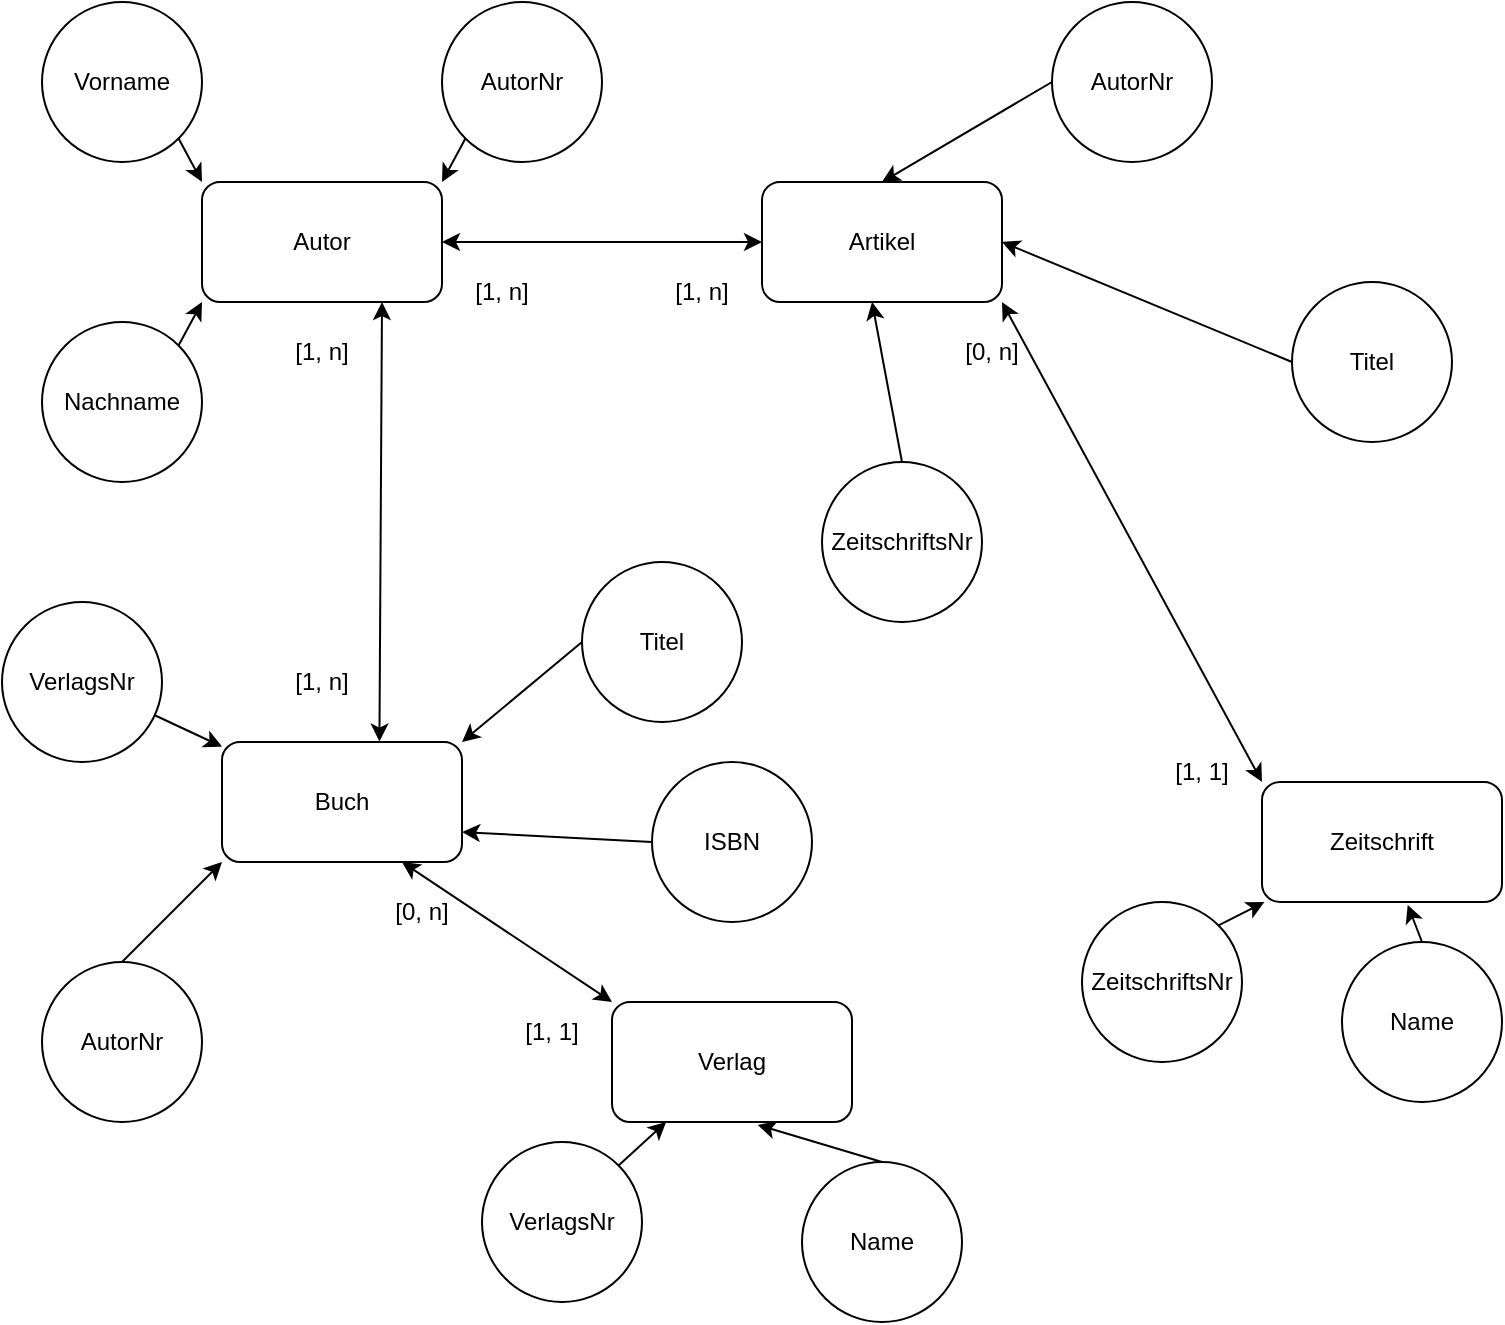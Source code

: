 <mxfile>
    <diagram id="BUyB5_61RpJ3Gz-OOt8A" name="Page-1">
        <mxGraphModel dx="1597" dy="676" grid="1" gridSize="10" guides="1" tooltips="1" connect="1" arrows="1" fold="1" page="1" pageScale="1" pageWidth="850" pageHeight="1100" math="0" shadow="0">
            <root>
                <mxCell id="0"/>
                <mxCell id="1" parent="0"/>
                <mxCell id="2" value="Autor" style="rounded=1;whiteSpace=wrap;html=1;" vertex="1" parent="1">
                    <mxGeometry x="120" y="110" width="120" height="60" as="geometry"/>
                </mxCell>
                <mxCell id="3" value="Buch" style="rounded=1;whiteSpace=wrap;html=1;" vertex="1" parent="1">
                    <mxGeometry x="130" y="390" width="120" height="60" as="geometry"/>
                </mxCell>
                <mxCell id="4" value="Artikel" style="rounded=1;whiteSpace=wrap;html=1;" vertex="1" parent="1">
                    <mxGeometry x="400" y="110" width="120" height="60" as="geometry"/>
                </mxCell>
                <mxCell id="18" style="html=1;exitX=1;exitY=1;exitDx=0;exitDy=0;entryX=0;entryY=0;entryDx=0;entryDy=0;" edge="1" parent="1" source="6" target="2">
                    <mxGeometry relative="1" as="geometry"/>
                </mxCell>
                <mxCell id="6" value="Vorname" style="ellipse;whiteSpace=wrap;html=1;aspect=fixed;" vertex="1" parent="1">
                    <mxGeometry x="40" y="20" width="80" height="80" as="geometry"/>
                </mxCell>
                <mxCell id="19" style="edgeStyle=none;html=1;exitX=1;exitY=0;exitDx=0;exitDy=0;entryX=0;entryY=1;entryDx=0;entryDy=0;" edge="1" parent="1" source="7" target="2">
                    <mxGeometry relative="1" as="geometry"/>
                </mxCell>
                <mxCell id="7" value="Nachname" style="ellipse;whiteSpace=wrap;html=1;aspect=fixed;" vertex="1" parent="1">
                    <mxGeometry x="40" y="180" width="80" height="80" as="geometry"/>
                </mxCell>
                <mxCell id="22" style="html=1;exitX=0;exitY=0.5;exitDx=0;exitDy=0;entryX=1;entryY=0;entryDx=0;entryDy=0;" edge="1" parent="1" source="20" target="3">
                    <mxGeometry relative="1" as="geometry"/>
                </mxCell>
                <mxCell id="20" value="Titel" style="ellipse;whiteSpace=wrap;html=1;aspect=fixed;" vertex="1" parent="1">
                    <mxGeometry x="310" y="300" width="80" height="80" as="geometry"/>
                </mxCell>
                <mxCell id="23" style="edgeStyle=none;html=1;exitX=0;exitY=0.5;exitDx=0;exitDy=0;entryX=1;entryY=0.75;entryDx=0;entryDy=0;" edge="1" parent="1" source="21" target="3">
                    <mxGeometry relative="1" as="geometry">
                        <mxPoint x="180" y="460" as="targetPoint"/>
                    </mxGeometry>
                </mxCell>
                <mxCell id="21" value="ISBN" style="ellipse;whiteSpace=wrap;html=1;aspect=fixed;" vertex="1" parent="1">
                    <mxGeometry x="345" y="400" width="80" height="80" as="geometry"/>
                </mxCell>
                <mxCell id="38" style="edgeStyle=none;html=1;exitX=0;exitY=0.5;exitDx=0;exitDy=0;entryX=1;entryY=0.5;entryDx=0;entryDy=0;" edge="1" parent="1" source="24" target="4">
                    <mxGeometry relative="1" as="geometry"/>
                </mxCell>
                <mxCell id="24" value="Titel" style="ellipse;whiteSpace=wrap;html=1;aspect=fixed;" vertex="1" parent="1">
                    <mxGeometry x="665" y="160" width="80" height="80" as="geometry"/>
                </mxCell>
                <mxCell id="28" style="edgeStyle=none;html=1;exitX=0.5;exitY=0;exitDx=0;exitDy=0;entryX=0.5;entryY=0;entryDx=0;entryDy=0;" edge="1" parent="1" source="25">
                    <mxGeometry relative="1" as="geometry">
                        <mxPoint x="455" y="170" as="targetPoint"/>
                    </mxGeometry>
                </mxCell>
                <mxCell id="25" value="ZeitschriftsNr" style="ellipse;whiteSpace=wrap;html=1;aspect=fixed;" vertex="1" parent="1">
                    <mxGeometry x="430" y="250" width="80" height="80" as="geometry"/>
                </mxCell>
                <mxCell id="32" value="" style="edgeStyle=none;html=1;" edge="1" parent="1" source="29" target="3">
                    <mxGeometry relative="1" as="geometry"/>
                </mxCell>
                <mxCell id="29" value="VerlagsNr" style="ellipse;whiteSpace=wrap;html=1;aspect=fixed;" vertex="1" parent="1">
                    <mxGeometry x="20" y="320" width="80" height="80" as="geometry"/>
                </mxCell>
                <mxCell id="33" value="Verlag" style="rounded=1;whiteSpace=wrap;html=1;" vertex="1" parent="1">
                    <mxGeometry x="325" y="520" width="120" height="60" as="geometry"/>
                </mxCell>
                <mxCell id="39" style="html=1;exitX=1;exitY=0;exitDx=0;exitDy=0;" edge="1" parent="1" source="35" target="33">
                    <mxGeometry relative="1" as="geometry"/>
                </mxCell>
                <mxCell id="35" value="VerlagsNr" style="ellipse;whiteSpace=wrap;html=1;aspect=fixed;" vertex="1" parent="1">
                    <mxGeometry x="260" y="590" width="80" height="80" as="geometry"/>
                </mxCell>
                <mxCell id="40" style="edgeStyle=none;html=1;exitX=0.5;exitY=0;exitDx=0;exitDy=0;entryX=0.607;entryY=1.024;entryDx=0;entryDy=0;entryPerimeter=0;" edge="1" parent="1" source="36" target="33">
                    <mxGeometry relative="1" as="geometry"/>
                </mxCell>
                <mxCell id="36" value="Name" style="ellipse;whiteSpace=wrap;html=1;aspect=fixed;" vertex="1" parent="1">
                    <mxGeometry x="420" y="600" width="80" height="80" as="geometry"/>
                </mxCell>
                <mxCell id="42" value="Zeitschrift" style="rounded=1;whiteSpace=wrap;html=1;" vertex="1" parent="1">
                    <mxGeometry x="650" y="410" width="120" height="60" as="geometry"/>
                </mxCell>
                <mxCell id="43" style="html=1;exitX=1;exitY=0;exitDx=0;exitDy=0;" edge="1" parent="1" source="44" target="42">
                    <mxGeometry relative="1" as="geometry"/>
                </mxCell>
                <mxCell id="44" value="ZeitschriftsNr" style="ellipse;whiteSpace=wrap;html=1;aspect=fixed;" vertex="1" parent="1">
                    <mxGeometry x="560" y="470" width="80" height="80" as="geometry"/>
                </mxCell>
                <mxCell id="45" style="edgeStyle=none;html=1;exitX=0.5;exitY=0;exitDx=0;exitDy=0;entryX=0.607;entryY=1.024;entryDx=0;entryDy=0;entryPerimeter=0;" edge="1" parent="1" source="46" target="42">
                    <mxGeometry relative="1" as="geometry"/>
                </mxCell>
                <mxCell id="46" value="Name" style="ellipse;whiteSpace=wrap;html=1;aspect=fixed;" vertex="1" parent="1">
                    <mxGeometry x="690" y="490" width="80" height="80" as="geometry"/>
                </mxCell>
                <mxCell id="48" value="" style="endArrow=classic;startArrow=classic;html=1;exitX=0.656;exitY=-0.004;exitDx=0;exitDy=0;exitPerimeter=0;entryX=0.75;entryY=1;entryDx=0;entryDy=0;" edge="1" parent="1" source="3" target="2">
                    <mxGeometry width="50" height="50" relative="1" as="geometry">
                        <mxPoint x="310" y="360" as="sourcePoint"/>
                        <mxPoint x="360" y="310" as="targetPoint"/>
                    </mxGeometry>
                </mxCell>
                <mxCell id="49" value="" style="endArrow=classic;startArrow=classic;html=1;entryX=0;entryY=0.5;entryDx=0;entryDy=0;exitX=1;exitY=0.5;exitDx=0;exitDy=0;" edge="1" parent="1" source="2" target="4">
                    <mxGeometry width="50" height="50" relative="1" as="geometry">
                        <mxPoint x="320" y="410" as="sourcePoint"/>
                        <mxPoint x="370" y="360" as="targetPoint"/>
                    </mxGeometry>
                </mxCell>
                <mxCell id="50" value="" style="endArrow=classic;startArrow=classic;html=1;exitX=0.75;exitY=1;exitDx=0;exitDy=0;entryX=0;entryY=0;entryDx=0;entryDy=0;" edge="1" parent="1" source="3" target="33">
                    <mxGeometry width="50" height="50" relative="1" as="geometry">
                        <mxPoint x="260" y="500" as="sourcePoint"/>
                        <mxPoint x="310" y="450" as="targetPoint"/>
                    </mxGeometry>
                </mxCell>
                <mxCell id="51" value="" style="endArrow=classic;startArrow=classic;html=1;entryX=0;entryY=0;entryDx=0;entryDy=0;exitX=1;exitY=1;exitDx=0;exitDy=0;" edge="1" parent="1" source="4" target="42">
                    <mxGeometry width="50" height="50" relative="1" as="geometry">
                        <mxPoint x="280" y="490" as="sourcePoint"/>
                        <mxPoint x="330" y="440" as="targetPoint"/>
                    </mxGeometry>
                </mxCell>
                <mxCell id="53" style="edgeStyle=none;html=1;exitX=0;exitY=1;exitDx=0;exitDy=0;entryX=1;entryY=0;entryDx=0;entryDy=0;" edge="1" parent="1" source="52" target="2">
                    <mxGeometry relative="1" as="geometry"/>
                </mxCell>
                <mxCell id="52" value="AutorNr" style="ellipse;whiteSpace=wrap;html=1;aspect=fixed;" vertex="1" parent="1">
                    <mxGeometry x="240" y="20" width="80" height="80" as="geometry"/>
                </mxCell>
                <mxCell id="55" style="edgeStyle=none;html=1;exitX=0.5;exitY=0;exitDx=0;exitDy=0;entryX=0;entryY=1;entryDx=0;entryDy=0;" edge="1" parent="1" source="54" target="3">
                    <mxGeometry relative="1" as="geometry"/>
                </mxCell>
                <mxCell id="54" value="AutorNr" style="ellipse;whiteSpace=wrap;html=1;aspect=fixed;" vertex="1" parent="1">
                    <mxGeometry x="40" y="500" width="80" height="80" as="geometry"/>
                </mxCell>
                <mxCell id="57" style="edgeStyle=none;html=1;exitX=0;exitY=0.5;exitDx=0;exitDy=0;entryX=0.5;entryY=0;entryDx=0;entryDy=0;" edge="1" parent="1" source="56" target="4">
                    <mxGeometry relative="1" as="geometry"/>
                </mxCell>
                <mxCell id="56" value="AutorNr" style="ellipse;whiteSpace=wrap;html=1;aspect=fixed;" vertex="1" parent="1">
                    <mxGeometry x="545" y="20" width="80" height="80" as="geometry"/>
                </mxCell>
                <mxCell id="60" value="[1, n]" style="text;html=1;strokeColor=none;fillColor=none;align=center;verticalAlign=middle;whiteSpace=wrap;rounded=0;" vertex="1" parent="1">
                    <mxGeometry x="240" y="150" width="60" height="30" as="geometry"/>
                </mxCell>
                <mxCell id="61" value="[1, n]" style="text;html=1;strokeColor=none;fillColor=none;align=center;verticalAlign=middle;whiteSpace=wrap;rounded=0;" vertex="1" parent="1">
                    <mxGeometry x="150" y="345" width="60" height="30" as="geometry"/>
                </mxCell>
                <mxCell id="62" value="[1, n]" style="text;html=1;strokeColor=none;fillColor=none;align=center;verticalAlign=middle;whiteSpace=wrap;rounded=0;" vertex="1" parent="1">
                    <mxGeometry x="150" y="180" width="60" height="30" as="geometry"/>
                </mxCell>
                <mxCell id="63" value="[1, 1]" style="text;html=1;strokeColor=none;fillColor=none;align=center;verticalAlign=middle;whiteSpace=wrap;rounded=0;" vertex="1" parent="1">
                    <mxGeometry x="590" y="390" width="60" height="30" as="geometry"/>
                </mxCell>
                <mxCell id="64" value="[0, n]" style="text;html=1;strokeColor=none;fillColor=none;align=center;verticalAlign=middle;whiteSpace=wrap;rounded=0;" vertex="1" parent="1">
                    <mxGeometry x="485" y="180" width="60" height="30" as="geometry"/>
                </mxCell>
                <mxCell id="65" value="[1, 1]" style="text;html=1;strokeColor=none;fillColor=none;align=center;verticalAlign=middle;whiteSpace=wrap;rounded=0;" vertex="1" parent="1">
                    <mxGeometry x="265" y="520" width="60" height="30" as="geometry"/>
                </mxCell>
                <mxCell id="66" value="[0, n]" style="text;html=1;strokeColor=none;fillColor=none;align=center;verticalAlign=middle;whiteSpace=wrap;rounded=0;" vertex="1" parent="1">
                    <mxGeometry x="200" y="460" width="60" height="30" as="geometry"/>
                </mxCell>
                <mxCell id="68" value="[1, n]" style="text;html=1;strokeColor=none;fillColor=none;align=center;verticalAlign=middle;whiteSpace=wrap;rounded=0;" vertex="1" parent="1">
                    <mxGeometry x="340" y="150" width="60" height="30" as="geometry"/>
                </mxCell>
            </root>
        </mxGraphModel>
    </diagram>
</mxfile>